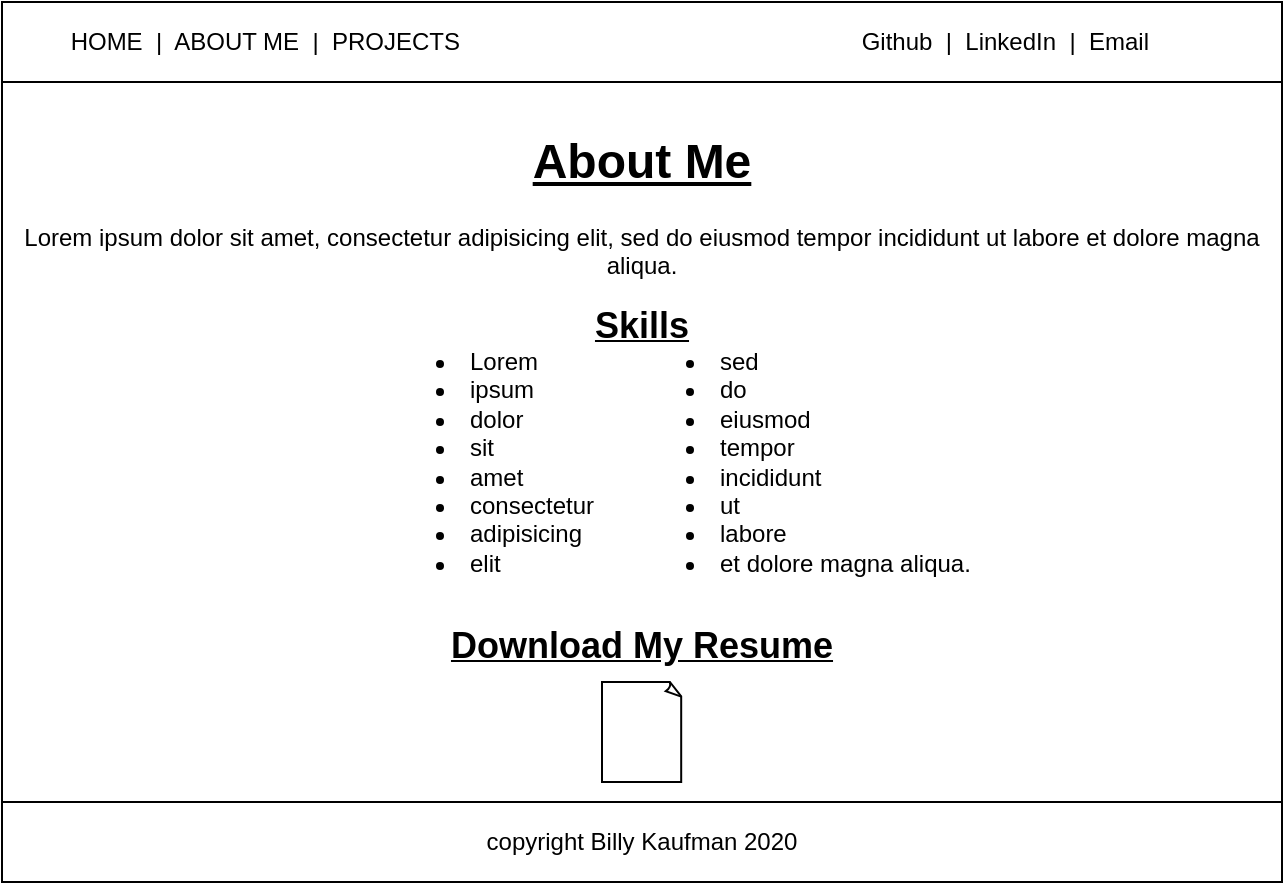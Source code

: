 <mxfile version="11.2.5" type="device" pages="1"><diagram id="OBbT8o0pgPEQ5_6RR8rL" name="Page-1"><mxGraphModel dx="786" dy="532" grid="1" gridSize="10" guides="1" tooltips="1" connect="1" arrows="1" fold="1" page="1" pageScale="1" pageWidth="1100" pageHeight="850" math="0" shadow="0"><root><mxCell id="0"/><mxCell id="1" parent="0"/><mxCell id="BElhHdZ_cB1e9FD42Swu-1" value="" style="rounded=0;whiteSpace=wrap;html=1;" vertex="1" parent="1"><mxGeometry x="120" y="120" width="640" height="440" as="geometry"/></mxCell><mxCell id="BElhHdZ_cB1e9FD42Swu-2" value="" style="rounded=0;whiteSpace=wrap;html=1;" vertex="1" parent="1"><mxGeometry x="120" y="120" width="640" height="40" as="geometry"/></mxCell><mxCell id="BElhHdZ_cB1e9FD42Swu-3" value="HOME&amp;nbsp; |&amp;nbsp; ABOUT ME&amp;nbsp; |&amp;nbsp; PROJECTS&amp;nbsp;&amp;nbsp;" style="text;html=1;strokeColor=none;fillColor=none;align=center;verticalAlign=middle;whiteSpace=wrap;rounded=0;" vertex="1" parent="1"><mxGeometry x="120" y="130" width="270" height="20" as="geometry"/></mxCell><mxCell id="BElhHdZ_cB1e9FD42Swu-4" value="Github&amp;nbsp; |&amp;nbsp; LinkedIn&amp;nbsp; |&amp;nbsp; Email&amp;nbsp;&amp;nbsp;" style="text;html=1;strokeColor=none;fillColor=none;align=center;verticalAlign=middle;whiteSpace=wrap;rounded=0;" vertex="1" parent="1"><mxGeometry x="490" y="130" width="270" height="20" as="geometry"/></mxCell><mxCell id="BElhHdZ_cB1e9FD42Swu-5" value="copyright Billy Kaufman 2020" style="rounded=0;whiteSpace=wrap;html=1;" vertex="1" parent="1"><mxGeometry x="120" y="520" width="640" height="40" as="geometry"/></mxCell><mxCell id="BElhHdZ_cB1e9FD42Swu-6" value="" style="endArrow=none;dashed=1;html=1;" edge="1" parent="1" target="BElhHdZ_cB1e9FD42Swu-1"><mxGeometry width="50" height="50" relative="1" as="geometry"><mxPoint x="120" y="520" as="sourcePoint"/><mxPoint x="170" y="470" as="targetPoint"/></mxGeometry></mxCell><mxCell id="BElhHdZ_cB1e9FD42Swu-12" value="&lt;h1&gt;&lt;u&gt;About Me&lt;/u&gt;&lt;/h1&gt;&lt;p&gt;Lorem ipsum dolor sit amet, consectetur adipisicing elit, sed do eiusmod tempor incididunt ut labore et dolore magna aliqua.&lt;/p&gt;" style="text;html=1;strokeColor=none;fillColor=none;spacing=5;spacingTop=-20;whiteSpace=wrap;overflow=hidden;rounded=0;align=center;" vertex="1" parent="1"><mxGeometry x="120" y="180" width="640" height="120" as="geometry"/></mxCell><mxCell id="BElhHdZ_cB1e9FD42Swu-13" value="&lt;h1&gt;&lt;font style=&quot;font-size: 18px&quot;&gt;&lt;u&gt;Skills&lt;/u&gt;&lt;/font&gt;&lt;/h1&gt;&lt;p&gt;&lt;/p&gt;" style="text;html=1;strokeColor=none;fillColor=none;spacing=5;spacingTop=-20;whiteSpace=wrap;overflow=hidden;rounded=0;align=center;" vertex="1" parent="1"><mxGeometry x="120" y="260" width="640" height="40" as="geometry"/></mxCell><mxCell id="BElhHdZ_cB1e9FD42Swu-14" value="&lt;li&gt;&lt;span&gt;sed&amp;nbsp;&lt;/span&gt;&lt;br&gt;&lt;/li&gt;&lt;li&gt;do&amp;nbsp;&lt;/li&gt;&lt;li&gt;eiusmod&amp;nbsp;&lt;/li&gt;&lt;li&gt;tempor&amp;nbsp;&lt;/li&gt;&lt;li&gt;incididunt&amp;nbsp;&lt;/li&gt;&lt;li&gt;ut&amp;nbsp;&lt;/li&gt;&lt;li&gt;labore&amp;nbsp;&lt;/li&gt;&lt;li&gt;et dolore magna aliqua.&lt;/li&gt;" style="text;html=1;strokeColor=none;fillColor=none;align=left;verticalAlign=middle;whiteSpace=wrap;rounded=0;" vertex="1" parent="1"><mxGeometry x="460" y="290" width="150" height="120" as="geometry"/></mxCell><mxCell id="BElhHdZ_cB1e9FD42Swu-15" value="&lt;li&gt;&lt;span&gt;Lorem&amp;nbsp;&lt;/span&gt;&lt;br&gt;&lt;/li&gt;&lt;li&gt;ipsum&amp;nbsp;&lt;/li&gt;&lt;li&gt;dolor&amp;nbsp;&lt;/li&gt;&lt;li&gt;sit&amp;nbsp;&lt;/li&gt;&lt;li&gt;amet&lt;/li&gt;&lt;li&gt;consectetur&amp;nbsp;&lt;/li&gt;&lt;li&gt;adipisicing&amp;nbsp;&lt;/li&gt;&lt;li&gt;elit&lt;/li&gt;" style="text;html=1;strokeColor=none;fillColor=none;align=left;verticalAlign=middle;whiteSpace=wrap;rounded=0;" vertex="1" parent="1"><mxGeometry x="335" y="290" width="110" height="120" as="geometry"/></mxCell><mxCell id="BElhHdZ_cB1e9FD42Swu-16" value="&lt;h1&gt;&lt;font style=&quot;font-size: 18px&quot;&gt;&lt;u&gt;Download My Resume&lt;/u&gt;&lt;/font&gt;&lt;/h1&gt;&lt;p&gt;&lt;/p&gt;" style="text;html=1;strokeColor=none;fillColor=none;spacing=5;spacingTop=-20;whiteSpace=wrap;overflow=hidden;rounded=0;align=center;" vertex="1" parent="1"><mxGeometry x="120" y="420" width="640" height="35" as="geometry"/></mxCell><mxCell id="BElhHdZ_cB1e9FD42Swu-18" value="" style="whiteSpace=wrap;html=1;shape=mxgraph.basic.document;align=left;" vertex="1" parent="1"><mxGeometry x="420" y="460" width="40" height="50" as="geometry"/></mxCell></root></mxGraphModel></diagram></mxfile>